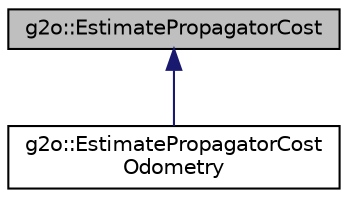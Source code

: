 digraph "g2o::EstimatePropagatorCost"
{
  edge [fontname="Helvetica",fontsize="10",labelfontname="Helvetica",labelfontsize="10"];
  node [fontname="Helvetica",fontsize="10",shape=record];
  Node0 [label="g2o::EstimatePropagatorCost",height=0.2,width=0.4,color="black", fillcolor="grey75", style="filled", fontcolor="black"];
  Node0 -> Node1 [dir="back",color="midnightblue",fontsize="10",style="solid",fontname="Helvetica"];
  Node1 [label="g2o::EstimatePropagatorCost\lOdometry",height=0.2,width=0.4,color="black", fillcolor="white", style="filled",URL="$classg2o_1_1_estimate_propagator_cost_odometry.html",tooltip="cost for traversing only odometry edges. "];
}
